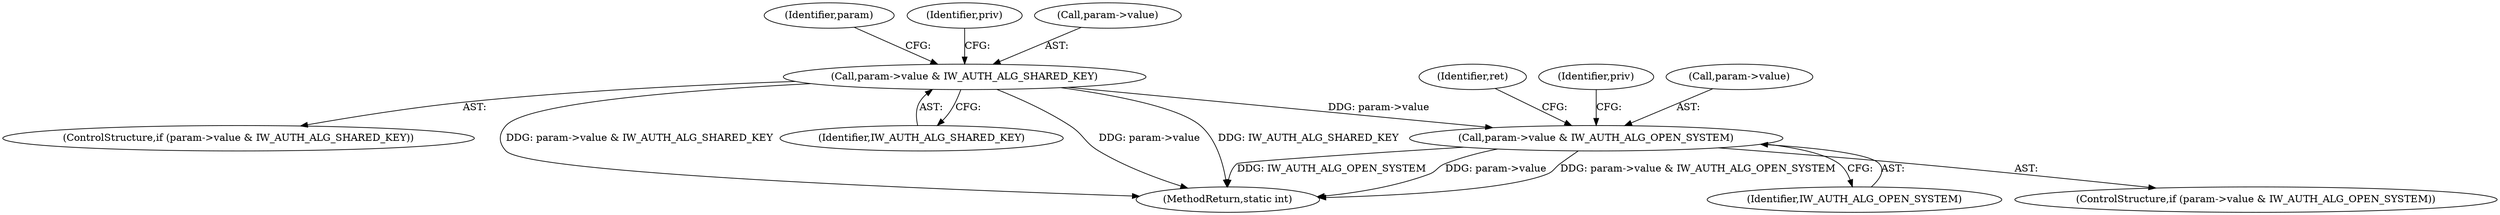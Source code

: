 digraph "0_linux_0a54917c3fc295cb61f3fb52373c173fd3b69f48@pointer" {
"1000211" [label="(Call,param->value & IW_AUTH_ALG_OPEN_SYSTEM)"];
"1000199" [label="(Call,param->value & IW_AUTH_ALG_SHARED_KEY)"];
"1000213" [label="(Identifier,param)"];
"1000206" [label="(Identifier,priv)"];
"1000223" [label="(Identifier,ret)"];
"1000218" [label="(Identifier,priv)"];
"1000198" [label="(ControlStructure,if (param->value & IW_AUTH_ALG_SHARED_KEY))"];
"1000270" [label="(MethodReturn,static int)"];
"1000199" [label="(Call,param->value & IW_AUTH_ALG_SHARED_KEY)"];
"1000212" [label="(Call,param->value)"];
"1000200" [label="(Call,param->value)"];
"1000211" [label="(Call,param->value & IW_AUTH_ALG_OPEN_SYSTEM)"];
"1000210" [label="(ControlStructure,if (param->value & IW_AUTH_ALG_OPEN_SYSTEM))"];
"1000215" [label="(Identifier,IW_AUTH_ALG_OPEN_SYSTEM)"];
"1000203" [label="(Identifier,IW_AUTH_ALG_SHARED_KEY)"];
"1000211" -> "1000210"  [label="AST: "];
"1000211" -> "1000215"  [label="CFG: "];
"1000212" -> "1000211"  [label="AST: "];
"1000215" -> "1000211"  [label="AST: "];
"1000218" -> "1000211"  [label="CFG: "];
"1000223" -> "1000211"  [label="CFG: "];
"1000211" -> "1000270"  [label="DDG: param->value"];
"1000211" -> "1000270"  [label="DDG: param->value & IW_AUTH_ALG_OPEN_SYSTEM"];
"1000211" -> "1000270"  [label="DDG: IW_AUTH_ALG_OPEN_SYSTEM"];
"1000199" -> "1000211"  [label="DDG: param->value"];
"1000199" -> "1000198"  [label="AST: "];
"1000199" -> "1000203"  [label="CFG: "];
"1000200" -> "1000199"  [label="AST: "];
"1000203" -> "1000199"  [label="AST: "];
"1000206" -> "1000199"  [label="CFG: "];
"1000213" -> "1000199"  [label="CFG: "];
"1000199" -> "1000270"  [label="DDG: param->value & IW_AUTH_ALG_SHARED_KEY"];
"1000199" -> "1000270"  [label="DDG: param->value"];
"1000199" -> "1000270"  [label="DDG: IW_AUTH_ALG_SHARED_KEY"];
}
